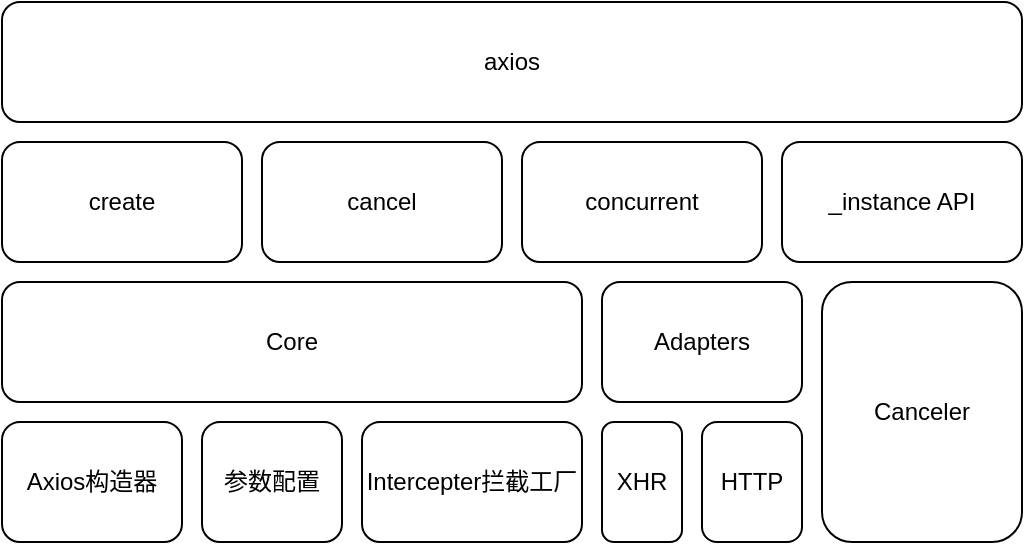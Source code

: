 <mxfile version="14.9.5" type="device" pages="3"><diagram id="Vm9UIMhn-NDoKlDT_sxj" name="整体架构"><mxGraphModel dx="1186" dy="773" grid="1" gridSize="10" guides="1" tooltips="1" connect="1" arrows="1" fold="1" page="1" pageScale="1" pageWidth="827" pageHeight="2069" math="0" shadow="0"><root><mxCell id="0"/><mxCell id="1" parent="0"/><mxCell id="vl5z7w3hTJO9Kxr2xIc2-1" value="axios" style="rounded=1;whiteSpace=wrap;html=1;" parent="1" vertex="1"><mxGeometry x="230" y="1180" width="510" height="60" as="geometry"/></mxCell><mxCell id="vl5z7w3hTJO9Kxr2xIc2-2" value="create" style="rounded=1;whiteSpace=wrap;html=1;" parent="1" vertex="1"><mxGeometry x="230" y="1250" width="120" height="60" as="geometry"/></mxCell><mxCell id="vl5z7w3hTJO9Kxr2xIc2-3" value="cancel" style="rounded=1;whiteSpace=wrap;html=1;" parent="1" vertex="1"><mxGeometry x="360" y="1250" width="120" height="60" as="geometry"/></mxCell><mxCell id="vl5z7w3hTJO9Kxr2xIc2-4" value="concurrent" style="rounded=1;whiteSpace=wrap;html=1;" parent="1" vertex="1"><mxGeometry x="490" y="1250" width="120" height="60" as="geometry"/></mxCell><mxCell id="vl5z7w3hTJO9Kxr2xIc2-6" value="_instance API" style="rounded=1;whiteSpace=wrap;html=1;" parent="1" vertex="1"><mxGeometry x="620" y="1250" width="120" height="60" as="geometry"/></mxCell><mxCell id="vl5z7w3hTJO9Kxr2xIc2-8" value="Core" style="rounded=1;whiteSpace=wrap;html=1;" parent="1" vertex="1"><mxGeometry x="230" y="1320" width="290" height="60" as="geometry"/></mxCell><mxCell id="vl5z7w3hTJO9Kxr2xIc2-9" value="Canceler" style="rounded=1;whiteSpace=wrap;html=1;" parent="1" vertex="1"><mxGeometry x="640" y="1320" width="100" height="130" as="geometry"/></mxCell><mxCell id="vl5z7w3hTJO9Kxr2xIc2-10" value="Adapters" style="rounded=1;whiteSpace=wrap;html=1;" parent="1" vertex="1"><mxGeometry x="530" y="1320" width="100" height="60" as="geometry"/></mxCell><mxCell id="vl5z7w3hTJO9Kxr2xIc2-11" value="Axios构造器" style="rounded=1;whiteSpace=wrap;html=1;" parent="1" vertex="1"><mxGeometry x="230" y="1390" width="90" height="60" as="geometry"/></mxCell><mxCell id="vl5z7w3hTJO9Kxr2xIc2-12" value="Intercepter拦截工厂" style="rounded=1;whiteSpace=wrap;html=1;" parent="1" vertex="1"><mxGeometry x="410" y="1390" width="110" height="60" as="geometry"/></mxCell><mxCell id="vl5z7w3hTJO9Kxr2xIc2-13" value="参数配置" style="rounded=1;whiteSpace=wrap;html=1;" parent="1" vertex="1"><mxGeometry x="330" y="1390" width="70" height="60" as="geometry"/></mxCell><mxCell id="P0IpwRXrBbNHgMR-qVn5-1" value="XHR" style="rounded=1;whiteSpace=wrap;html=1;" parent="1" vertex="1"><mxGeometry x="530" y="1390" width="40" height="60" as="geometry"/></mxCell><mxCell id="P0IpwRXrBbNHgMR-qVn5-2" value="HTTP" style="rounded=1;whiteSpace=wrap;html=1;" parent="1" vertex="1"><mxGeometry x="580" y="1390" width="50" height="60" as="geometry"/></mxCell></root></mxGraphModel></diagram><diagram id="6UChKLlbogjunJDYLull" name="预请求"><mxGraphModel dx="1186" dy="773" grid="1" gridSize="10" guides="1" tooltips="1" connect="1" arrows="1" fold="1" page="1" pageScale="1" pageWidth="827" pageHeight="2069" math="0" shadow="0"><root><mxCell id="U2RYgKygEWgo3HPSaU9g-0"/><mxCell id="U2RYgKygEWgo3HPSaU9g-1" parent="U2RYgKygEWgo3HPSaU9g-0"/><mxCell id="aOU-K9mrSLJxyZ8VEeoW-2" value="" style="edgeStyle=orthogonalEdgeStyle;rounded=0;orthogonalLoop=1;jettySize=auto;html=1;" parent="U2RYgKygEWgo3HPSaU9g-1" source="aOU-K9mrSLJxyZ8VEeoW-0" target="aOU-K9mrSLJxyZ8VEeoW-1" edge="1"><mxGeometry relative="1" as="geometry"/></mxCell><mxCell id="aOU-K9mrSLJxyZ8VEeoW-0" value="registered API" style="rounded=1;whiteSpace=wrap;html=1;" parent="U2RYgKygEWgo3HPSaU9g-1" vertex="1"><mxGeometry x="160" y="270" width="120" height="60" as="geometry"/></mxCell><mxCell id="aOU-K9mrSLJxyZ8VEeoW-1" value="注册池" style="rounded=1;whiteSpace=wrap;html=1;" parent="U2RYgKygEWgo3HPSaU9g-1" vertex="1"><mxGeometry x="360" y="270" width="120" height="60" as="geometry"/></mxCell></root></mxGraphModel></diagram><diagram id="yiN53XYx6szItFmlGSO-" name="axios缓存策略"><mxGraphModel dx="1186" dy="773" grid="1" gridSize="10" guides="1" tooltips="1" connect="1" arrows="1" fold="1" page="1" pageScale="1" pageWidth="827" pageHeight="2069" math="0" shadow="0"><root><mxCell id="owAQciQ4jM5J9OIPr5em-0"/><mxCell id="owAQciQ4jM5J9OIPr5em-1" parent="owAQciQ4jM5J9OIPr5em-0"/><mxCell id="owAQciQ4jM5J9OIPr5em-2" value="第一次请求" style="rounded=1;whiteSpace=wrap;html=1;" parent="owAQciQ4jM5J9OIPr5em-1" vertex="1"><mxGeometry x="170" y="170" width="120" height="60" as="geometry"/></mxCell><mxCell id="owAQciQ4jM5J9OIPr5em-3" value="第一次请求" style="rounded=1;whiteSpace=wrap;html=1;" parent="owAQciQ4jM5J9OIPr5em-1" vertex="1"><mxGeometry x="170" y="270" width="120" height="60" as="geometry"/></mxCell></root></mxGraphModel></diagram></mxfile>